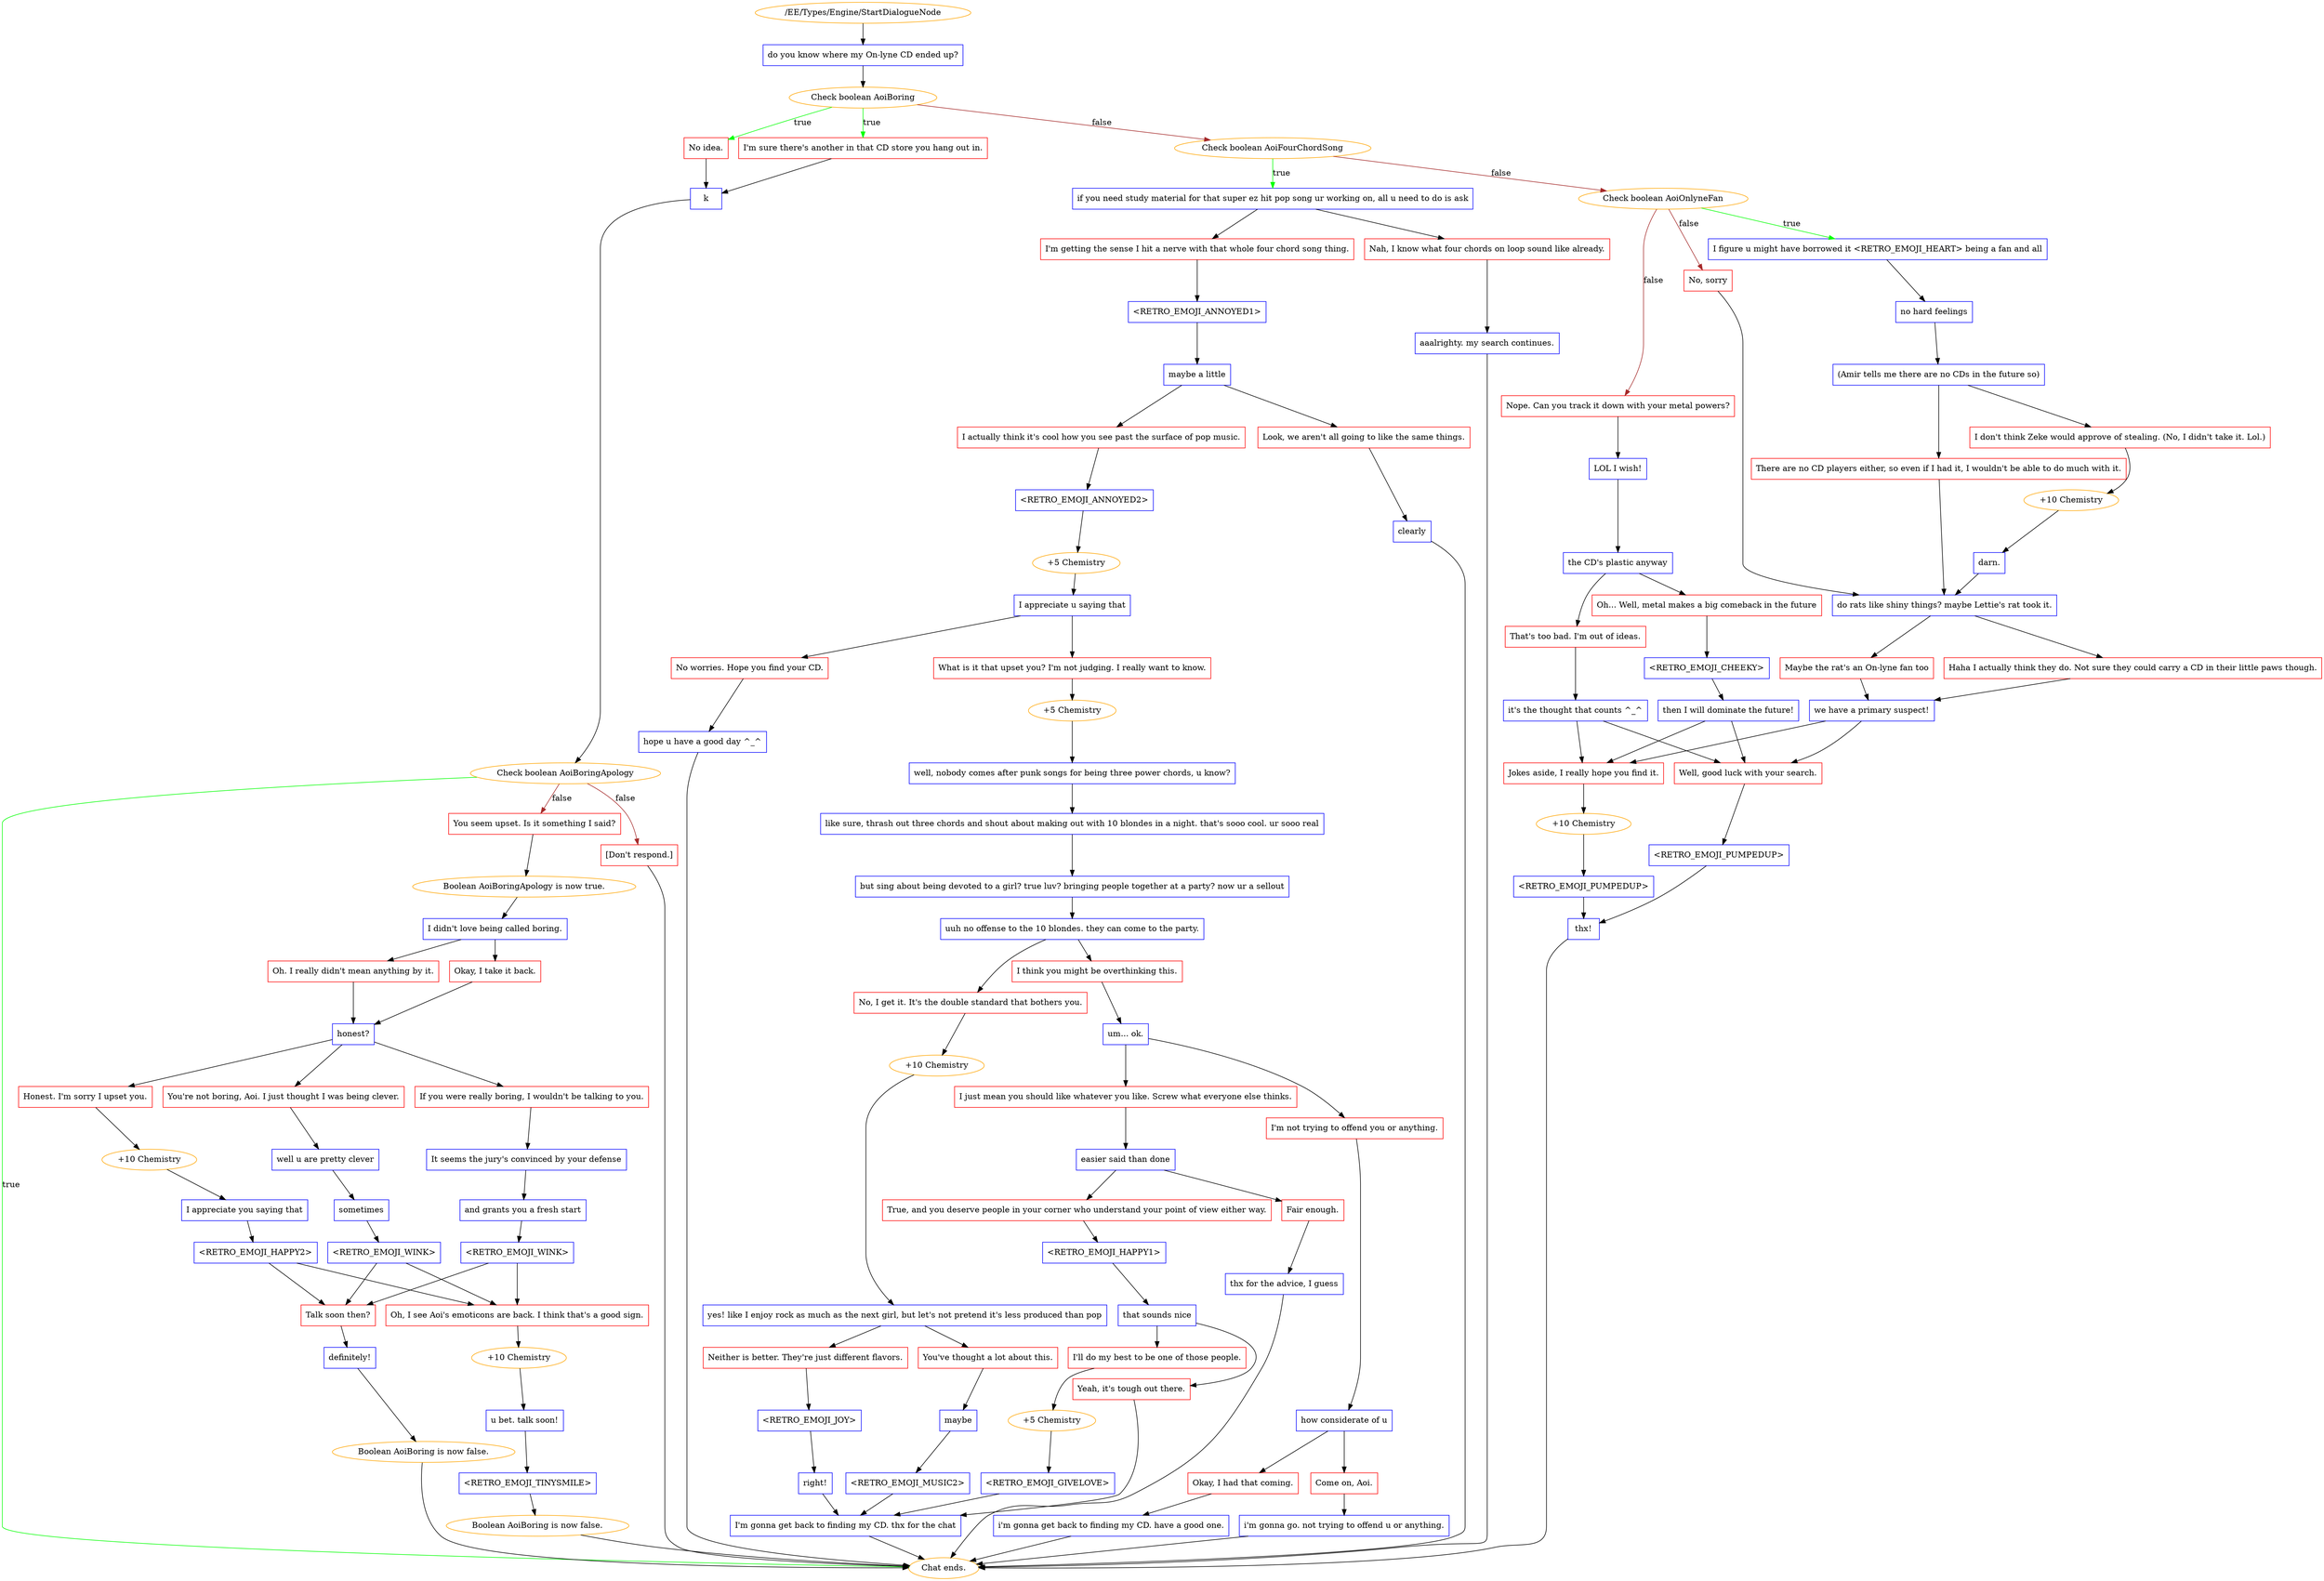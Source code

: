 digraph {
	513 [label="/EE/Types/Engine/StartDialogueNode",color=orange];
		513 -> 514;
	514 [label="do you know where my On-lyne CD ended up?",shape=box,color=blue];
		514 -> 515;
	515 [label="Check boolean AoiBoring",color=orange];
		515 -> 551 [label=true,color=green];
		515 -> 552 [label=true,color=green];
		515 -> 516 [label=false,color=brown];
	551 [label="No idea.",shape=box,color=red];
		551 -> 543;
	552 [label="I'm sure there's another in that CD store you hang out in.",shape=box,color=red];
		552 -> 543;
	516 [label="Check boolean AoiFourChordSong",color=orange];
		516 -> 553 [label=true,color=green];
		516 -> 517 [label=false,color=brown];
	543 [label="k",shape=box,color=blue];
		543 -> 546;
	553 [label="if you need study material for that super ez hit pop song ur working on, all u need to do is ask",shape=box,color=blue];
		553 -> 554;
		553 -> 555;
	517 [label="Check boolean AoiOnlyneFan",color=orange];
		517 -> 609 [label=true,color=green];
		517 -> 610 [label=false,color=brown];
		517 -> 611 [label=false,color=brown];
	546 [label="Check boolean AoiBoringApology",color=orange];
		546 -> "Chat ends." [label=true,color=green];
		546 -> 550 [label=false,color=brown];
		546 -> 545 [label=false,color=brown];
	554 [label="I'm getting the sense I hit a nerve with that whole four chord song thing.",shape=box,color=red];
		554 -> 556;
	555 [label="Nah, I know what four chords on loop sound like already.",shape=box,color=red];
		555 -> 557;
	609 [label="I figure u might have borrowed it <RETRO_EMOJI_HEART> being a fan and all",shape=box,color=blue];
		609 -> 612;
	610 [label="No, sorry",shape=box,color=red];
		610 -> 618;
	611 [label="Nope. Can you track it down with your metal powers?",shape=box,color=red];
		611 -> 619;
	"Chat ends." [color=orange];
	550 [label="You seem upset. Is it something I said?",shape=box,color=red];
		550 -> 523;
	545 [label="[Don't respond.]",shape=box,color=red];
		545 -> "Chat ends.";
	556 [label="<RETRO_EMOJI_ANNOYED1>",shape=box,color=blue];
		556 -> 559;
	557 [label="aaalrighty. my search continues.",shape=box,color=blue];
		557 -> "Chat ends.";
	612 [label="no hard feelings",shape=box,color=blue];
		612 -> 613;
	618 [label="do rats like shiny things? maybe Lettie's rat took it.",shape=box,color=blue];
		618 -> 626;
		618 -> 627;
	619 [label="LOL I wish!",shape=box,color=blue];
		619 -> 620;
	523 [label="Boolean AoiBoringApology is now true.",color=orange];
		523 -> 541;
	"Chat ends." [color=orange];
	559 [label="maybe a little",shape=box,color=blue];
		559 -> 560;
		559 -> 561;
	"Chat ends." [color=orange];
	613 [label="(Amir tells me there are no CDs in the future so)",shape=box,color=blue];
		613 -> 614;
		613 -> 615;
	626 [label="Maybe the rat's an On-lyne fan too",shape=box,color=red];
		626 -> 628;
	627 [label="Haha I actually think they do. Not sure they could carry a CD in their little paws though.",shape=box,color=red];
		627 -> 628;
	620 [label="the CD's plastic anyway",shape=box,color=blue];
		620 -> 621;
		620 -> 622;
	541 [label="I didn't love being called boring.",shape=box,color=blue];
		541 -> 535;
		541 -> 536;
	560 [label="I actually think it's cool how you see past the surface of pop music.",shape=box,color=red];
		560 -> 562;
	561 [label="Look, we aren't all going to like the same things.",shape=box,color=red];
		561 -> 563;
	614 [label="I don't think Zeke would approve of stealing. (No, I didn't take it. Lol.)",shape=box,color=red];
		614 -> 617;
	615 [label="There are no CD players either, so even if I had it, I wouldn't be able to do much with it.",shape=box,color=red];
		615 -> 618;
	628 [label="we have a primary suspect!",shape=box,color=blue];
		628 -> 629;
		628 -> 630;
	621 [label="Oh... Well, metal makes a big comeback in the future",shape=box,color=red];
		621 -> 623;
	622 [label="That's too bad. I'm out of ideas.",shape=box,color=red];
		622 -> 624;
	535 [label="Oh. I really didn't mean anything by it.",shape=box,color=red];
		535 -> 522;
	536 [label="Okay, I take it back.",shape=box,color=red];
		536 -> 522;
	562 [label="<RETRO_EMOJI_ANNOYED2>",shape=box,color=blue];
		562 -> 565;
	563 [label="clearly",shape=box,color=blue];
		563 -> "Chat ends.";
	617 [label="+10 Chemistry",color=orange];
		617 -> 616;
	629 [label="Jokes aside, I really hope you find it.",shape=box,color=red];
		629 -> 633;
	630 [label="Well, good luck with your search.",shape=box,color=red];
		630 -> 632;
	623 [label="<RETRO_EMOJI_CHEEKY>",shape=box,color=blue];
		623 -> 625;
	624 [label="it's the thought that counts ^_^",shape=box,color=blue];
		624 -> 629;
		624 -> 630;
	522 [label="honest?",shape=box,color=blue];
		522 -> 531;
		522 -> 538;
		522 -> 534;
	565 [label="+5 Chemistry",color=orange];
		565 -> 566;
	"Chat ends." [color=orange];
	616 [label="darn.",shape=box,color=blue];
		616 -> 618;
	633 [label="+10 Chemistry",color=orange];
		633 -> 631;
	632 [label="<RETRO_EMOJI_PUMPEDUP>",shape=box,color=blue];
		632 -> 634;
	625 [label="then I will dominate the future!",shape=box,color=blue];
		625 -> 629;
		625 -> 630;
	531 [label="Honest. I'm sorry I upset you.",shape=box,color=red];
		531 -> 524;
	538 [label="You're not boring, Aoi. I just thought I was being clever.",shape=box,color=red];
		538 -> 527;
	534 [label="If you were really boring, I wouldn't be talking to you.",shape=box,color=red];
		534 -> 547;
	566 [label="I appreciate u saying that",shape=box,color=blue];
		566 -> 567;
		566 -> 568;
	631 [label="<RETRO_EMOJI_PUMPEDUP>",shape=box,color=blue];
		631 -> 634;
	634 [label="thx!",shape=box,color=blue];
		634 -> "Chat ends.";
	524 [label="+10 Chemistry",color=orange];
		524 -> 542;
	527 [label="well u are pretty clever",shape=box,color=blue];
		527 -> 530;
	547 [label="It seems the jury's convinced by your defense",shape=box,color=blue];
		547 -> 540;
	567 [label="What is it that upset you? I'm not judging. I really want to know.",shape=box,color=red];
		567 -> 572;
	568 [label="No worries. Hope you find your CD.",shape=box,color=red];
		568 -> 569;
	"Chat ends." [color=orange];
	542 [label="I appreciate you saying that",shape=box,color=blue];
		542 -> 521;
	530 [label="sometimes",shape=box,color=blue];
		530 -> 519;
	540 [label="and grants you a fresh start",shape=box,color=blue];
		540 -> 525;
	572 [label="+5 Chemistry",color=orange];
		572 -> 571;
	569 [label="hope u have a good day ^_^",shape=box,color=blue];
		569 -> "Chat ends.";
	521 [label="<RETRO_EMOJI_HAPPY2>",shape=box,color=blue];
		521 -> 549;
		521 -> 526;
	519 [label="<RETRO_EMOJI_WINK>",shape=box,color=blue];
		519 -> 549;
		519 -> 526;
	525 [label="<RETRO_EMOJI_WINK>",shape=box,color=blue];
		525 -> 549;
		525 -> 526;
	571 [label="well, nobody comes after punk songs for being three power chords, u know?",shape=box,color=blue];
		571 -> 573;
	"Chat ends." [color=orange];
	549 [label="Talk soon then?",shape=box,color=red];
		549 -> 518;
	526 [label="Oh, I see Aoi's emoticons are back. I think that's a good sign.",shape=box,color=red];
		526 -> 539;
	573 [label="like sure, thrash out three chords and shout about making out with 10 blondes in a night. that's sooo cool. ur sooo real",shape=box,color=blue];
		573 -> 574;
	518 [label="definitely!",shape=box,color=blue];
		518 -> 529;
	539 [label="+10 Chemistry",color=orange];
		539 -> 532;
	574 [label="but sing about being devoted to a girl? true luv? bringing people together at a party? now ur a sellout",shape=box,color=blue];
		574 -> 575;
	529 [label="Boolean AoiBoring is now false.",color=orange];
		529 -> "Chat ends.";
	532 [label="u bet. talk soon!",shape=box,color=blue];
		532 -> 537;
	575 [label="uuh no offense to the 10 blondes. they can come to the party.",shape=box,color=blue];
		575 -> 576;
		575 -> 577;
	"Chat ends." [color=orange];
	537 [label="<RETRO_EMOJI_TINYSMILE>",shape=box,color=blue];
		537 -> 544;
	576 [label="No, I get it. It's the double standard that bothers you.",shape=box,color=red];
		576 -> 579;
	577 [label="I think you might be overthinking this.",shape=box,color=red];
		577 -> 586;
	544 [label="Boolean AoiBoring is now false.",color=orange];
		544 -> "Chat ends.";
	579 [label="+10 Chemistry",color=orange];
		579 -> 578;
	586 [label="um... ok.",shape=box,color=blue];
		586 -> 587;
		586 -> 588;
	"Chat ends." [color=orange];
	578 [label="yes! like I enjoy rock as much as the next girl, but let's not pretend it's less produced than pop",shape=box,color=blue];
		578 -> 580;
		578 -> 581;
	587 [label="I just mean you should like whatever you like. Screw what everyone else thinks.",shape=box,color=red];
		587 -> 589;
	588 [label="I'm not trying to offend you or anything.",shape=box,color=red];
		588 -> 590;
	580 [label="Neither is better. They're just different flavors.",shape=box,color=red];
		580 -> 582;
	581 [label="You've thought a lot about this.",shape=box,color=red];
		581 -> 584;
	589 [label="easier said than done",shape=box,color=blue];
		589 -> 591;
		589 -> 592;
	590 [label="how considerate of u",shape=box,color=blue];
		590 -> 603;
		590 -> 604;
	582 [label="<RETRO_EMOJI_JOY>",shape=box,color=blue];
		582 -> 583;
	584 [label="maybe",shape=box,color=blue];
		584 -> 585;
	591 [label="Fair enough.",shape=box,color=red];
		591 -> 593;
	592 [label="True, and you deserve people in your corner who understand your point of view either way.",shape=box,color=red];
		592 -> 595;
	603 [label="Okay, I had that coming.",shape=box,color=red];
		603 -> 605;
	604 [label="Come on, Aoi.",shape=box,color=red];
		604 -> 606;
	583 [label="right!",shape=box,color=blue];
		583 -> 601;
	585 [label="<RETRO_EMOJI_MUSIC2>",shape=box,color=blue];
		585 -> 601;
	593 [label="thx for the advice, I guess",shape=box,color=blue];
		593 -> "Chat ends.";
	595 [label="<RETRO_EMOJI_HAPPY1>",shape=box,color=blue];
		595 -> 596;
	605 [label="i'm gonna get back to finding my CD. have a good one.",shape=box,color=blue];
		605 -> "Chat ends.";
	606 [label="i'm gonna go. not trying to offend u or anything.",shape=box,color=blue];
		606 -> "Chat ends.";
	601 [label="I'm gonna get back to finding my CD. thx for the chat",shape=box,color=blue];
		601 -> "Chat ends.";
	"Chat ends." [color=orange];
	596 [label="that sounds nice",shape=box,color=blue];
		596 -> 597;
		596 -> 598;
	"Chat ends." [color=orange];
	"Chat ends." [color=orange];
	"Chat ends." [color=orange];
	597 [label="I'll do my best to be one of those people.",shape=box,color=red];
		597 -> 600;
	598 [label="Yeah, it's tough out there.",shape=box,color=red];
		598 -> 601;
	600 [label="+5 Chemistry",color=orange];
		600 -> 599;
	599 [label="<RETRO_EMOJI_GIVELOVE>",shape=box,color=blue];
		599 -> 601;
}